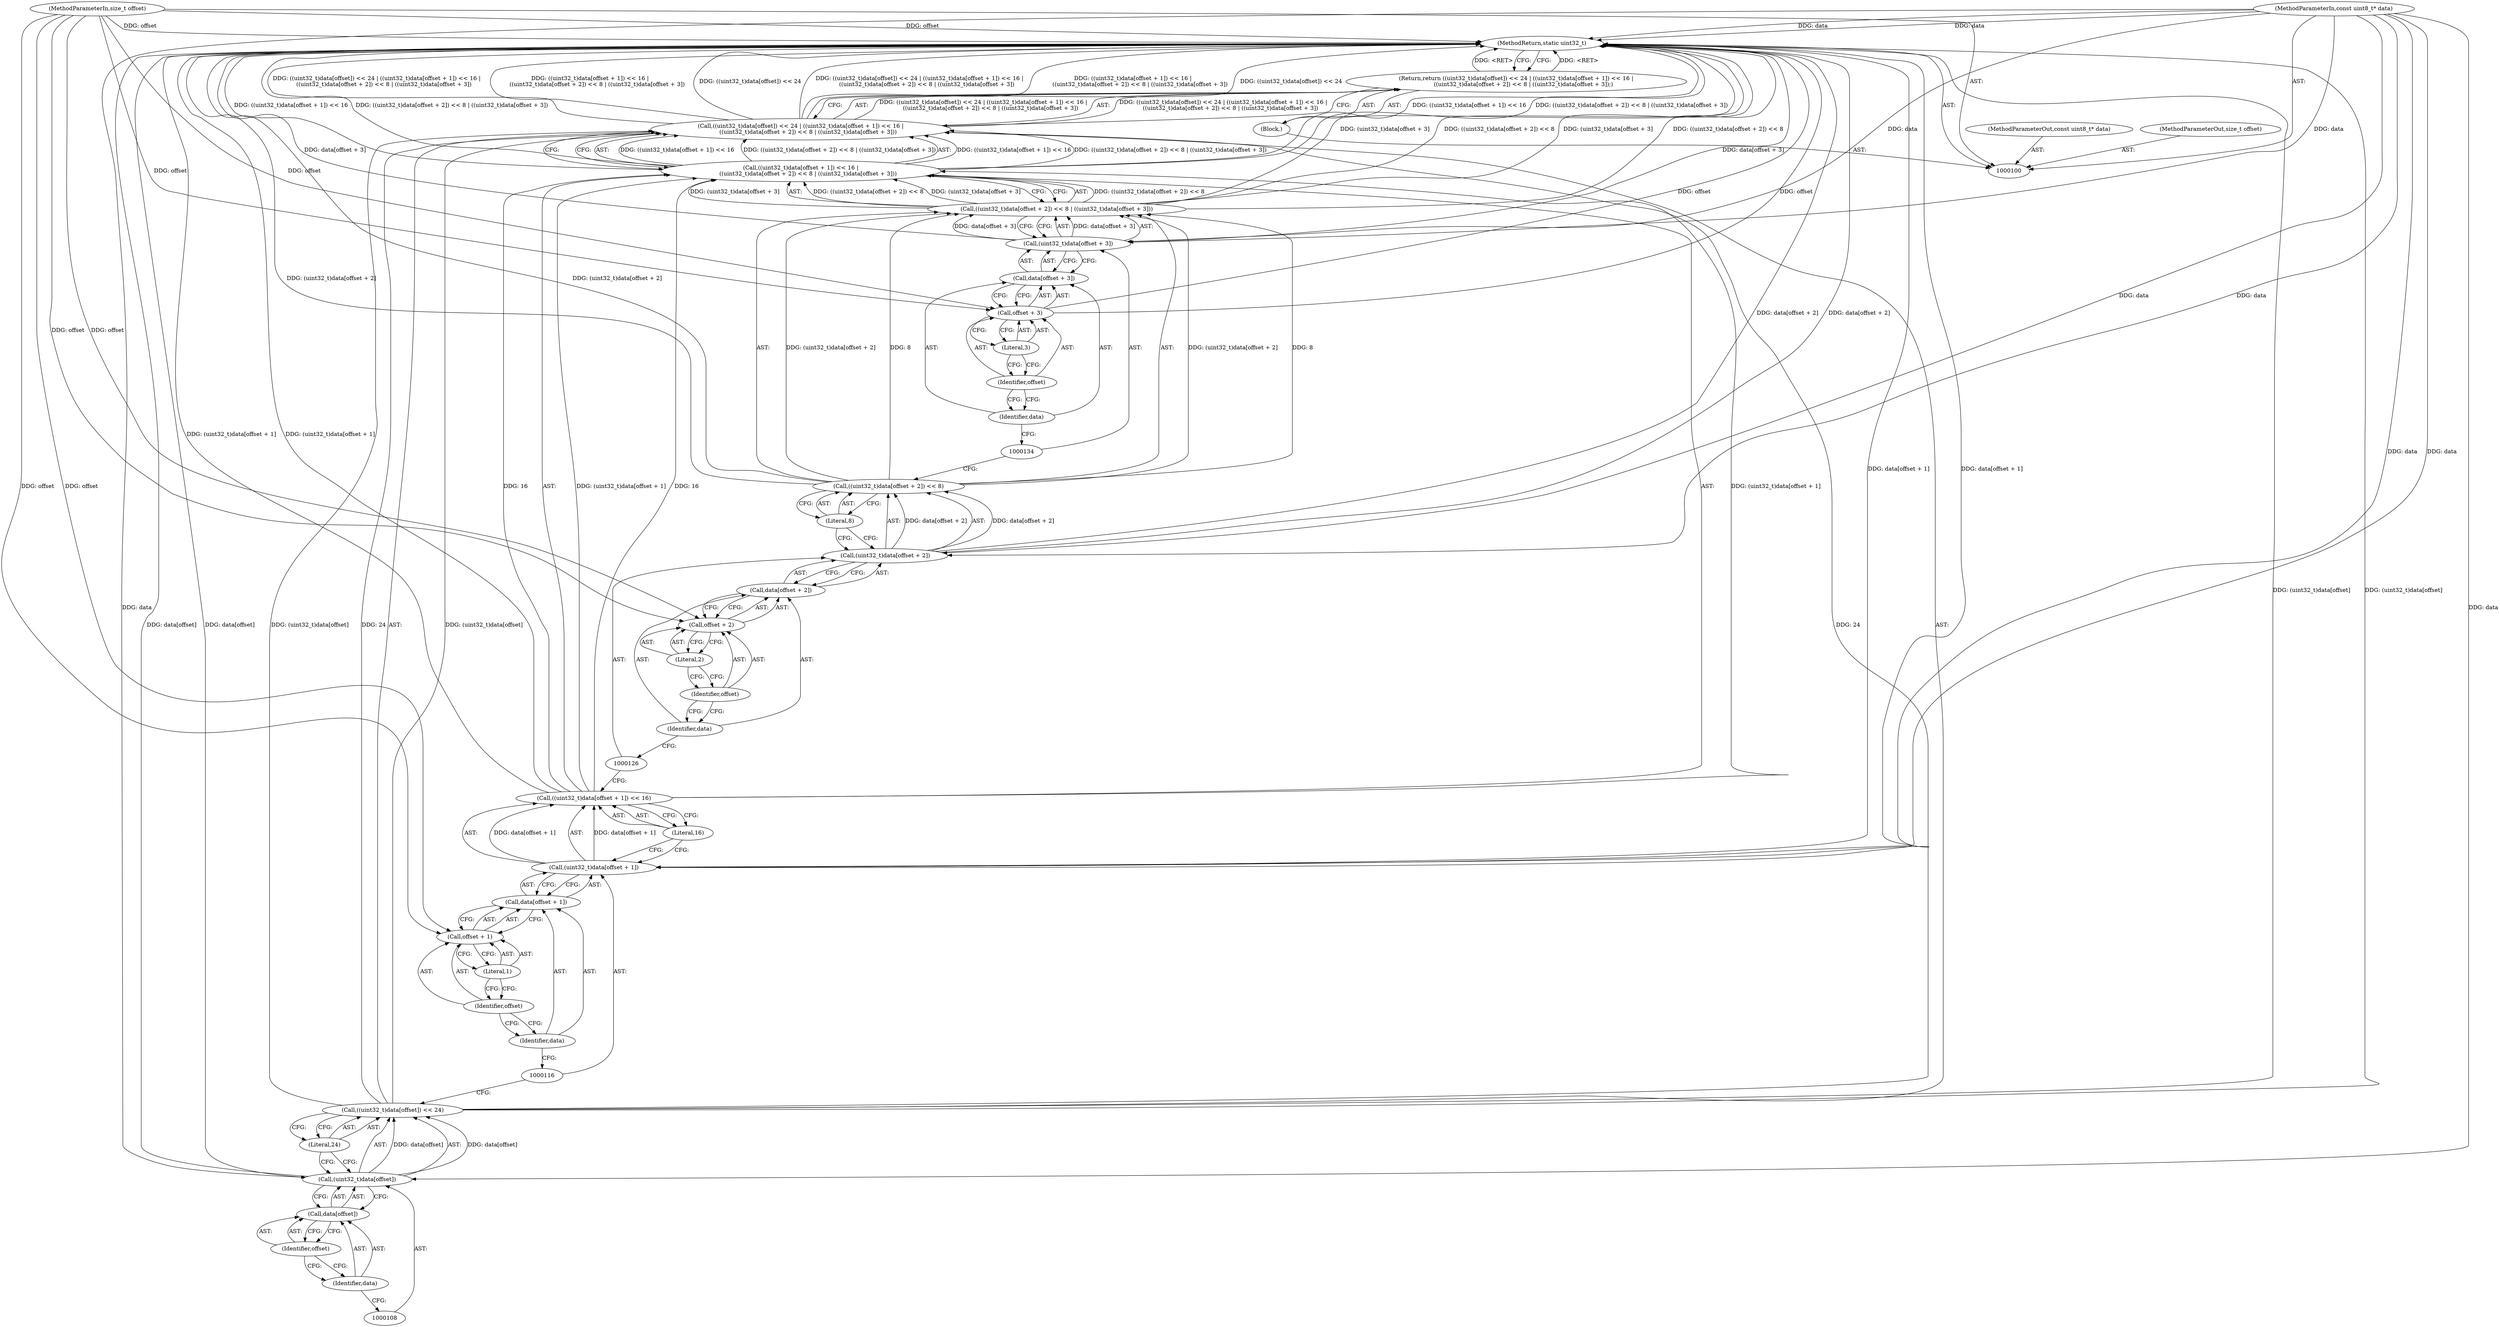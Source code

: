 digraph "0_Android_ed4c8d79153baab7f26562afb8930652dfbf853b_1" {
"1000140" [label="(MethodReturn,static uint32_t)"];
"1000101" [label="(MethodParameterIn,const uint8_t* data)"];
"1000172" [label="(MethodParameterOut,const uint8_t* data)"];
"1000102" [label="(MethodParameterIn,size_t offset)"];
"1000173" [label="(MethodParameterOut,size_t offset)"];
"1000103" [label="(Block,)"];
"1000105" [label="(Call,((uint32_t)data[offset]) << 24 | ((uint32_t)data[offset + 1]) << 16 |\n        ((uint32_t)data[offset + 2]) << 8 | ((uint32_t)data[offset + 3]))"];
"1000106" [label="(Call,((uint32_t)data[offset]) << 24)"];
"1000107" [label="(Call,(uint32_t)data[offset])"];
"1000109" [label="(Call,data[offset])"];
"1000110" [label="(Identifier,data)"];
"1000111" [label="(Identifier,offset)"];
"1000112" [label="(Literal,24)"];
"1000104" [label="(Return,return ((uint32_t)data[offset]) << 24 | ((uint32_t)data[offset + 1]) << 16 |\n        ((uint32_t)data[offset + 2]) << 8 | ((uint32_t)data[offset + 3]);)"];
"1000113" [label="(Call,((uint32_t)data[offset + 1]) << 16 |\n        ((uint32_t)data[offset + 2]) << 8 | ((uint32_t)data[offset + 3]))"];
"1000114" [label="(Call,((uint32_t)data[offset + 1]) << 16)"];
"1000115" [label="(Call,(uint32_t)data[offset + 1])"];
"1000117" [label="(Call,data[offset + 1])"];
"1000118" [label="(Identifier,data)"];
"1000119" [label="(Call,offset + 1)"];
"1000120" [label="(Identifier,offset)"];
"1000121" [label="(Literal,1)"];
"1000122" [label="(Literal,16)"];
"1000127" [label="(Call,data[offset + 2])"];
"1000128" [label="(Identifier,data)"];
"1000129" [label="(Call,offset + 2)"];
"1000130" [label="(Identifier,offset)"];
"1000131" [label="(Literal,2)"];
"1000132" [label="(Literal,8)"];
"1000133" [label="(Call,(uint32_t)data[offset + 3])"];
"1000135" [label="(Call,data[offset + 3])"];
"1000136" [label="(Identifier,data)"];
"1000137" [label="(Call,offset + 3)"];
"1000138" [label="(Identifier,offset)"];
"1000139" [label="(Literal,3)"];
"1000123" [label="(Call,((uint32_t)data[offset + 2]) << 8 | ((uint32_t)data[offset + 3]))"];
"1000124" [label="(Call,((uint32_t)data[offset + 2]) << 8)"];
"1000125" [label="(Call,(uint32_t)data[offset + 2])"];
"1000140" -> "1000100"  [label="AST: "];
"1000140" -> "1000104"  [label="CFG: "];
"1000115" -> "1000140"  [label="DDG: data[offset + 1]"];
"1000124" -> "1000140"  [label="DDG: (uint32_t)data[offset + 2]"];
"1000106" -> "1000140"  [label="DDG: (uint32_t)data[offset]"];
"1000105" -> "1000140"  [label="DDG: ((uint32_t)data[offset]) << 24 | ((uint32_t)data[offset + 1]) << 16 |\n        ((uint32_t)data[offset + 2]) << 8 | ((uint32_t)data[offset + 3])"];
"1000105" -> "1000140"  [label="DDG: ((uint32_t)data[offset + 1]) << 16 |\n        ((uint32_t)data[offset + 2]) << 8 | ((uint32_t)data[offset + 3])"];
"1000105" -> "1000140"  [label="DDG: ((uint32_t)data[offset]) << 24"];
"1000113" -> "1000140"  [label="DDG: ((uint32_t)data[offset + 1]) << 16"];
"1000113" -> "1000140"  [label="DDG: ((uint32_t)data[offset + 2]) << 8 | ((uint32_t)data[offset + 3])"];
"1000114" -> "1000140"  [label="DDG: (uint32_t)data[offset + 1]"];
"1000125" -> "1000140"  [label="DDG: data[offset + 2]"];
"1000137" -> "1000140"  [label="DDG: offset"];
"1000123" -> "1000140"  [label="DDG: ((uint32_t)data[offset + 2]) << 8"];
"1000123" -> "1000140"  [label="DDG: (uint32_t)data[offset + 3]"];
"1000102" -> "1000140"  [label="DDG: offset"];
"1000133" -> "1000140"  [label="DDG: data[offset + 3]"];
"1000101" -> "1000140"  [label="DDG: data"];
"1000107" -> "1000140"  [label="DDG: data[offset]"];
"1000104" -> "1000140"  [label="DDG: <RET>"];
"1000101" -> "1000100"  [label="AST: "];
"1000101" -> "1000140"  [label="DDG: data"];
"1000101" -> "1000107"  [label="DDG: data"];
"1000101" -> "1000115"  [label="DDG: data"];
"1000101" -> "1000125"  [label="DDG: data"];
"1000101" -> "1000133"  [label="DDG: data"];
"1000172" -> "1000100"  [label="AST: "];
"1000102" -> "1000100"  [label="AST: "];
"1000102" -> "1000140"  [label="DDG: offset"];
"1000102" -> "1000119"  [label="DDG: offset"];
"1000102" -> "1000129"  [label="DDG: offset"];
"1000102" -> "1000137"  [label="DDG: offset"];
"1000173" -> "1000100"  [label="AST: "];
"1000103" -> "1000100"  [label="AST: "];
"1000104" -> "1000103"  [label="AST: "];
"1000105" -> "1000104"  [label="AST: "];
"1000105" -> "1000113"  [label="CFG: "];
"1000106" -> "1000105"  [label="AST: "];
"1000113" -> "1000105"  [label="AST: "];
"1000104" -> "1000105"  [label="CFG: "];
"1000105" -> "1000140"  [label="DDG: ((uint32_t)data[offset]) << 24 | ((uint32_t)data[offset + 1]) << 16 |\n        ((uint32_t)data[offset + 2]) << 8 | ((uint32_t)data[offset + 3])"];
"1000105" -> "1000140"  [label="DDG: ((uint32_t)data[offset + 1]) << 16 |\n        ((uint32_t)data[offset + 2]) << 8 | ((uint32_t)data[offset + 3])"];
"1000105" -> "1000140"  [label="DDG: ((uint32_t)data[offset]) << 24"];
"1000105" -> "1000104"  [label="DDG: ((uint32_t)data[offset]) << 24 | ((uint32_t)data[offset + 1]) << 16 |\n        ((uint32_t)data[offset + 2]) << 8 | ((uint32_t)data[offset + 3])"];
"1000106" -> "1000105"  [label="DDG: (uint32_t)data[offset]"];
"1000106" -> "1000105"  [label="DDG: 24"];
"1000113" -> "1000105"  [label="DDG: ((uint32_t)data[offset + 1]) << 16"];
"1000113" -> "1000105"  [label="DDG: ((uint32_t)data[offset + 2]) << 8 | ((uint32_t)data[offset + 3])"];
"1000106" -> "1000105"  [label="AST: "];
"1000106" -> "1000112"  [label="CFG: "];
"1000107" -> "1000106"  [label="AST: "];
"1000112" -> "1000106"  [label="AST: "];
"1000116" -> "1000106"  [label="CFG: "];
"1000106" -> "1000140"  [label="DDG: (uint32_t)data[offset]"];
"1000106" -> "1000105"  [label="DDG: (uint32_t)data[offset]"];
"1000106" -> "1000105"  [label="DDG: 24"];
"1000107" -> "1000106"  [label="DDG: data[offset]"];
"1000107" -> "1000106"  [label="AST: "];
"1000107" -> "1000109"  [label="CFG: "];
"1000108" -> "1000107"  [label="AST: "];
"1000109" -> "1000107"  [label="AST: "];
"1000112" -> "1000107"  [label="CFG: "];
"1000107" -> "1000140"  [label="DDG: data[offset]"];
"1000107" -> "1000106"  [label="DDG: data[offset]"];
"1000101" -> "1000107"  [label="DDG: data"];
"1000109" -> "1000107"  [label="AST: "];
"1000109" -> "1000111"  [label="CFG: "];
"1000110" -> "1000109"  [label="AST: "];
"1000111" -> "1000109"  [label="AST: "];
"1000107" -> "1000109"  [label="CFG: "];
"1000110" -> "1000109"  [label="AST: "];
"1000110" -> "1000108"  [label="CFG: "];
"1000111" -> "1000110"  [label="CFG: "];
"1000111" -> "1000109"  [label="AST: "];
"1000111" -> "1000110"  [label="CFG: "];
"1000109" -> "1000111"  [label="CFG: "];
"1000112" -> "1000106"  [label="AST: "];
"1000112" -> "1000107"  [label="CFG: "];
"1000106" -> "1000112"  [label="CFG: "];
"1000104" -> "1000103"  [label="AST: "];
"1000104" -> "1000105"  [label="CFG: "];
"1000105" -> "1000104"  [label="AST: "];
"1000140" -> "1000104"  [label="CFG: "];
"1000104" -> "1000140"  [label="DDG: <RET>"];
"1000105" -> "1000104"  [label="DDG: ((uint32_t)data[offset]) << 24 | ((uint32_t)data[offset + 1]) << 16 |\n        ((uint32_t)data[offset + 2]) << 8 | ((uint32_t)data[offset + 3])"];
"1000113" -> "1000105"  [label="AST: "];
"1000113" -> "1000123"  [label="CFG: "];
"1000114" -> "1000113"  [label="AST: "];
"1000123" -> "1000113"  [label="AST: "];
"1000105" -> "1000113"  [label="CFG: "];
"1000113" -> "1000140"  [label="DDG: ((uint32_t)data[offset + 1]) << 16"];
"1000113" -> "1000140"  [label="DDG: ((uint32_t)data[offset + 2]) << 8 | ((uint32_t)data[offset + 3])"];
"1000113" -> "1000105"  [label="DDG: ((uint32_t)data[offset + 1]) << 16"];
"1000113" -> "1000105"  [label="DDG: ((uint32_t)data[offset + 2]) << 8 | ((uint32_t)data[offset + 3])"];
"1000114" -> "1000113"  [label="DDG: (uint32_t)data[offset + 1]"];
"1000114" -> "1000113"  [label="DDG: 16"];
"1000123" -> "1000113"  [label="DDG: ((uint32_t)data[offset + 2]) << 8"];
"1000123" -> "1000113"  [label="DDG: (uint32_t)data[offset + 3]"];
"1000114" -> "1000113"  [label="AST: "];
"1000114" -> "1000122"  [label="CFG: "];
"1000115" -> "1000114"  [label="AST: "];
"1000122" -> "1000114"  [label="AST: "];
"1000126" -> "1000114"  [label="CFG: "];
"1000114" -> "1000140"  [label="DDG: (uint32_t)data[offset + 1]"];
"1000114" -> "1000113"  [label="DDG: (uint32_t)data[offset + 1]"];
"1000114" -> "1000113"  [label="DDG: 16"];
"1000115" -> "1000114"  [label="DDG: data[offset + 1]"];
"1000115" -> "1000114"  [label="AST: "];
"1000115" -> "1000117"  [label="CFG: "];
"1000116" -> "1000115"  [label="AST: "];
"1000117" -> "1000115"  [label="AST: "];
"1000122" -> "1000115"  [label="CFG: "];
"1000115" -> "1000140"  [label="DDG: data[offset + 1]"];
"1000115" -> "1000114"  [label="DDG: data[offset + 1]"];
"1000101" -> "1000115"  [label="DDG: data"];
"1000117" -> "1000115"  [label="AST: "];
"1000117" -> "1000119"  [label="CFG: "];
"1000118" -> "1000117"  [label="AST: "];
"1000119" -> "1000117"  [label="AST: "];
"1000115" -> "1000117"  [label="CFG: "];
"1000118" -> "1000117"  [label="AST: "];
"1000118" -> "1000116"  [label="CFG: "];
"1000120" -> "1000118"  [label="CFG: "];
"1000119" -> "1000117"  [label="AST: "];
"1000119" -> "1000121"  [label="CFG: "];
"1000120" -> "1000119"  [label="AST: "];
"1000121" -> "1000119"  [label="AST: "];
"1000117" -> "1000119"  [label="CFG: "];
"1000102" -> "1000119"  [label="DDG: offset"];
"1000120" -> "1000119"  [label="AST: "];
"1000120" -> "1000118"  [label="CFG: "];
"1000121" -> "1000120"  [label="CFG: "];
"1000121" -> "1000119"  [label="AST: "];
"1000121" -> "1000120"  [label="CFG: "];
"1000119" -> "1000121"  [label="CFG: "];
"1000122" -> "1000114"  [label="AST: "];
"1000122" -> "1000115"  [label="CFG: "];
"1000114" -> "1000122"  [label="CFG: "];
"1000127" -> "1000125"  [label="AST: "];
"1000127" -> "1000129"  [label="CFG: "];
"1000128" -> "1000127"  [label="AST: "];
"1000129" -> "1000127"  [label="AST: "];
"1000125" -> "1000127"  [label="CFG: "];
"1000128" -> "1000127"  [label="AST: "];
"1000128" -> "1000126"  [label="CFG: "];
"1000130" -> "1000128"  [label="CFG: "];
"1000129" -> "1000127"  [label="AST: "];
"1000129" -> "1000131"  [label="CFG: "];
"1000130" -> "1000129"  [label="AST: "];
"1000131" -> "1000129"  [label="AST: "];
"1000127" -> "1000129"  [label="CFG: "];
"1000102" -> "1000129"  [label="DDG: offset"];
"1000130" -> "1000129"  [label="AST: "];
"1000130" -> "1000128"  [label="CFG: "];
"1000131" -> "1000130"  [label="CFG: "];
"1000131" -> "1000129"  [label="AST: "];
"1000131" -> "1000130"  [label="CFG: "];
"1000129" -> "1000131"  [label="CFG: "];
"1000132" -> "1000124"  [label="AST: "];
"1000132" -> "1000125"  [label="CFG: "];
"1000124" -> "1000132"  [label="CFG: "];
"1000133" -> "1000123"  [label="AST: "];
"1000133" -> "1000135"  [label="CFG: "];
"1000134" -> "1000133"  [label="AST: "];
"1000135" -> "1000133"  [label="AST: "];
"1000123" -> "1000133"  [label="CFG: "];
"1000133" -> "1000140"  [label="DDG: data[offset + 3]"];
"1000133" -> "1000123"  [label="DDG: data[offset + 3]"];
"1000101" -> "1000133"  [label="DDG: data"];
"1000135" -> "1000133"  [label="AST: "];
"1000135" -> "1000137"  [label="CFG: "];
"1000136" -> "1000135"  [label="AST: "];
"1000137" -> "1000135"  [label="AST: "];
"1000133" -> "1000135"  [label="CFG: "];
"1000136" -> "1000135"  [label="AST: "];
"1000136" -> "1000134"  [label="CFG: "];
"1000138" -> "1000136"  [label="CFG: "];
"1000137" -> "1000135"  [label="AST: "];
"1000137" -> "1000139"  [label="CFG: "];
"1000138" -> "1000137"  [label="AST: "];
"1000139" -> "1000137"  [label="AST: "];
"1000135" -> "1000137"  [label="CFG: "];
"1000137" -> "1000140"  [label="DDG: offset"];
"1000102" -> "1000137"  [label="DDG: offset"];
"1000138" -> "1000137"  [label="AST: "];
"1000138" -> "1000136"  [label="CFG: "];
"1000139" -> "1000138"  [label="CFG: "];
"1000139" -> "1000137"  [label="AST: "];
"1000139" -> "1000138"  [label="CFG: "];
"1000137" -> "1000139"  [label="CFG: "];
"1000123" -> "1000113"  [label="AST: "];
"1000123" -> "1000133"  [label="CFG: "];
"1000124" -> "1000123"  [label="AST: "];
"1000133" -> "1000123"  [label="AST: "];
"1000113" -> "1000123"  [label="CFG: "];
"1000123" -> "1000140"  [label="DDG: ((uint32_t)data[offset + 2]) << 8"];
"1000123" -> "1000140"  [label="DDG: (uint32_t)data[offset + 3]"];
"1000123" -> "1000113"  [label="DDG: ((uint32_t)data[offset + 2]) << 8"];
"1000123" -> "1000113"  [label="DDG: (uint32_t)data[offset + 3]"];
"1000124" -> "1000123"  [label="DDG: (uint32_t)data[offset + 2]"];
"1000124" -> "1000123"  [label="DDG: 8"];
"1000133" -> "1000123"  [label="DDG: data[offset + 3]"];
"1000124" -> "1000123"  [label="AST: "];
"1000124" -> "1000132"  [label="CFG: "];
"1000125" -> "1000124"  [label="AST: "];
"1000132" -> "1000124"  [label="AST: "];
"1000134" -> "1000124"  [label="CFG: "];
"1000124" -> "1000140"  [label="DDG: (uint32_t)data[offset + 2]"];
"1000124" -> "1000123"  [label="DDG: (uint32_t)data[offset + 2]"];
"1000124" -> "1000123"  [label="DDG: 8"];
"1000125" -> "1000124"  [label="DDG: data[offset + 2]"];
"1000125" -> "1000124"  [label="AST: "];
"1000125" -> "1000127"  [label="CFG: "];
"1000126" -> "1000125"  [label="AST: "];
"1000127" -> "1000125"  [label="AST: "];
"1000132" -> "1000125"  [label="CFG: "];
"1000125" -> "1000140"  [label="DDG: data[offset + 2]"];
"1000125" -> "1000124"  [label="DDG: data[offset + 2]"];
"1000101" -> "1000125"  [label="DDG: data"];
}
